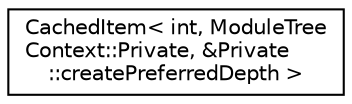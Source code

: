 digraph "Graphical Class Hierarchy"
{
 // LATEX_PDF_SIZE
  edge [fontname="Helvetica",fontsize="10",labelfontname="Helvetica",labelfontsize="10"];
  node [fontname="Helvetica",fontsize="10",shape=record];
  rankdir="LR";
  Node0 [label="CachedItem\< int, ModuleTree\lContext::Private, &Private\l::createPreferredDepth \>",height=0.2,width=0.4,color="black", fillcolor="white", style="filled",URL="$classCachedItem.html",tooltip=" "];
}
